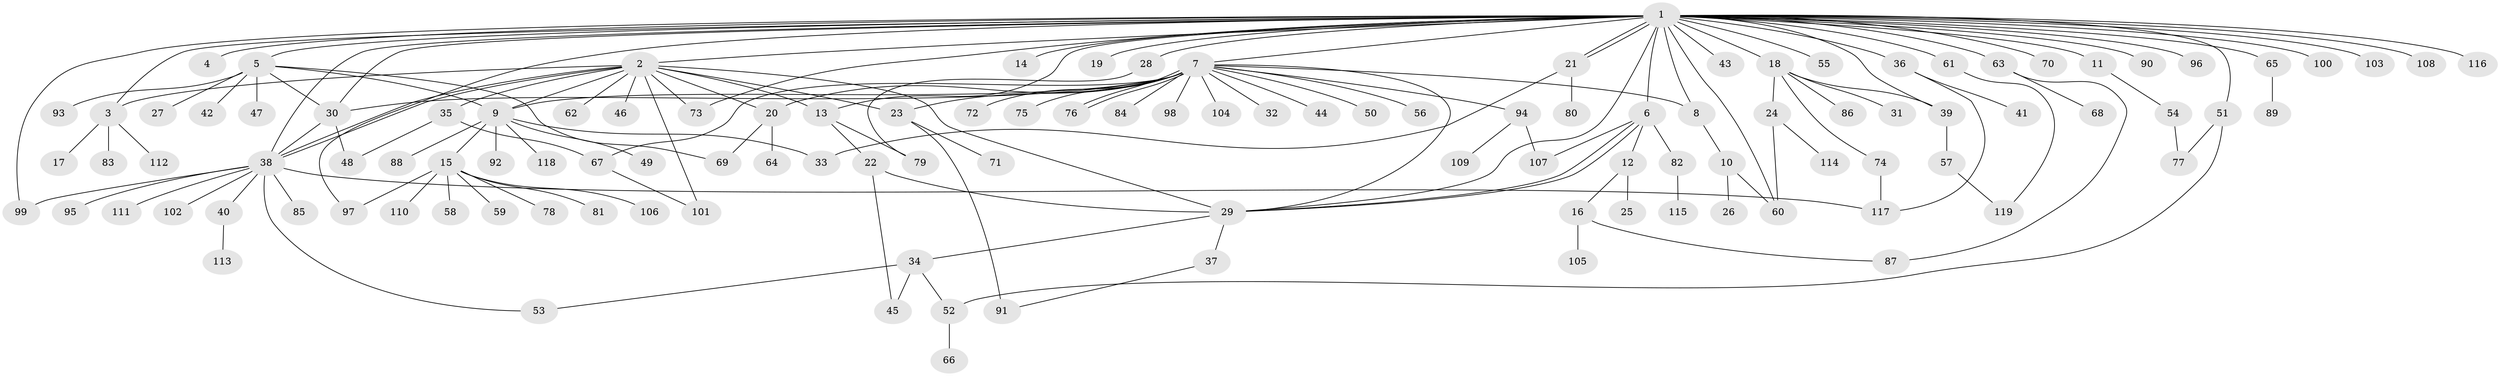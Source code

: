 // Generated by graph-tools (version 1.1) at 2025/26/03/09/25 03:26:06]
// undirected, 119 vertices, 159 edges
graph export_dot {
graph [start="1"]
  node [color=gray90,style=filled];
  1;
  2;
  3;
  4;
  5;
  6;
  7;
  8;
  9;
  10;
  11;
  12;
  13;
  14;
  15;
  16;
  17;
  18;
  19;
  20;
  21;
  22;
  23;
  24;
  25;
  26;
  27;
  28;
  29;
  30;
  31;
  32;
  33;
  34;
  35;
  36;
  37;
  38;
  39;
  40;
  41;
  42;
  43;
  44;
  45;
  46;
  47;
  48;
  49;
  50;
  51;
  52;
  53;
  54;
  55;
  56;
  57;
  58;
  59;
  60;
  61;
  62;
  63;
  64;
  65;
  66;
  67;
  68;
  69;
  70;
  71;
  72;
  73;
  74;
  75;
  76;
  77;
  78;
  79;
  80;
  81;
  82;
  83;
  84;
  85;
  86;
  87;
  88;
  89;
  90;
  91;
  92;
  93;
  94;
  95;
  96;
  97;
  98;
  99;
  100;
  101;
  102;
  103;
  104;
  105;
  106;
  107;
  108;
  109;
  110;
  111;
  112;
  113;
  114;
  115;
  116;
  117;
  118;
  119;
  1 -- 2;
  1 -- 3;
  1 -- 4;
  1 -- 5;
  1 -- 6;
  1 -- 7;
  1 -- 8;
  1 -- 11;
  1 -- 13;
  1 -- 14;
  1 -- 18;
  1 -- 19;
  1 -- 21;
  1 -- 21;
  1 -- 28;
  1 -- 29;
  1 -- 30;
  1 -- 36;
  1 -- 38;
  1 -- 39;
  1 -- 43;
  1 -- 51;
  1 -- 55;
  1 -- 60;
  1 -- 61;
  1 -- 63;
  1 -- 65;
  1 -- 70;
  1 -- 73;
  1 -- 90;
  1 -- 96;
  1 -- 97;
  1 -- 99;
  1 -- 100;
  1 -- 103;
  1 -- 108;
  1 -- 116;
  2 -- 3;
  2 -- 9;
  2 -- 13;
  2 -- 20;
  2 -- 23;
  2 -- 29;
  2 -- 35;
  2 -- 38;
  2 -- 38;
  2 -- 46;
  2 -- 62;
  2 -- 73;
  2 -- 101;
  3 -- 17;
  3 -- 83;
  3 -- 112;
  5 -- 9;
  5 -- 27;
  5 -- 30;
  5 -- 42;
  5 -- 47;
  5 -- 69;
  5 -- 93;
  6 -- 12;
  6 -- 29;
  6 -- 29;
  6 -- 82;
  6 -- 107;
  7 -- 8;
  7 -- 9;
  7 -- 20;
  7 -- 23;
  7 -- 29;
  7 -- 30;
  7 -- 32;
  7 -- 44;
  7 -- 50;
  7 -- 56;
  7 -- 67;
  7 -- 72;
  7 -- 75;
  7 -- 76;
  7 -- 76;
  7 -- 84;
  7 -- 94;
  7 -- 98;
  7 -- 104;
  8 -- 10;
  9 -- 15;
  9 -- 33;
  9 -- 49;
  9 -- 88;
  9 -- 92;
  9 -- 118;
  10 -- 26;
  10 -- 60;
  11 -- 54;
  12 -- 16;
  12 -- 25;
  13 -- 22;
  13 -- 79;
  15 -- 58;
  15 -- 59;
  15 -- 78;
  15 -- 81;
  15 -- 97;
  15 -- 106;
  15 -- 110;
  16 -- 87;
  16 -- 105;
  18 -- 24;
  18 -- 31;
  18 -- 39;
  18 -- 74;
  18 -- 86;
  20 -- 64;
  20 -- 69;
  21 -- 33;
  21 -- 80;
  22 -- 29;
  22 -- 45;
  23 -- 71;
  23 -- 91;
  24 -- 60;
  24 -- 114;
  28 -- 79;
  29 -- 34;
  29 -- 37;
  30 -- 38;
  30 -- 48;
  34 -- 45;
  34 -- 52;
  34 -- 53;
  35 -- 48;
  35 -- 67;
  36 -- 41;
  36 -- 117;
  37 -- 91;
  38 -- 40;
  38 -- 53;
  38 -- 85;
  38 -- 95;
  38 -- 99;
  38 -- 102;
  38 -- 111;
  38 -- 117;
  39 -- 57;
  40 -- 113;
  51 -- 52;
  51 -- 77;
  52 -- 66;
  54 -- 77;
  57 -- 119;
  61 -- 119;
  63 -- 68;
  63 -- 87;
  65 -- 89;
  67 -- 101;
  74 -- 117;
  82 -- 115;
  94 -- 107;
  94 -- 109;
}
